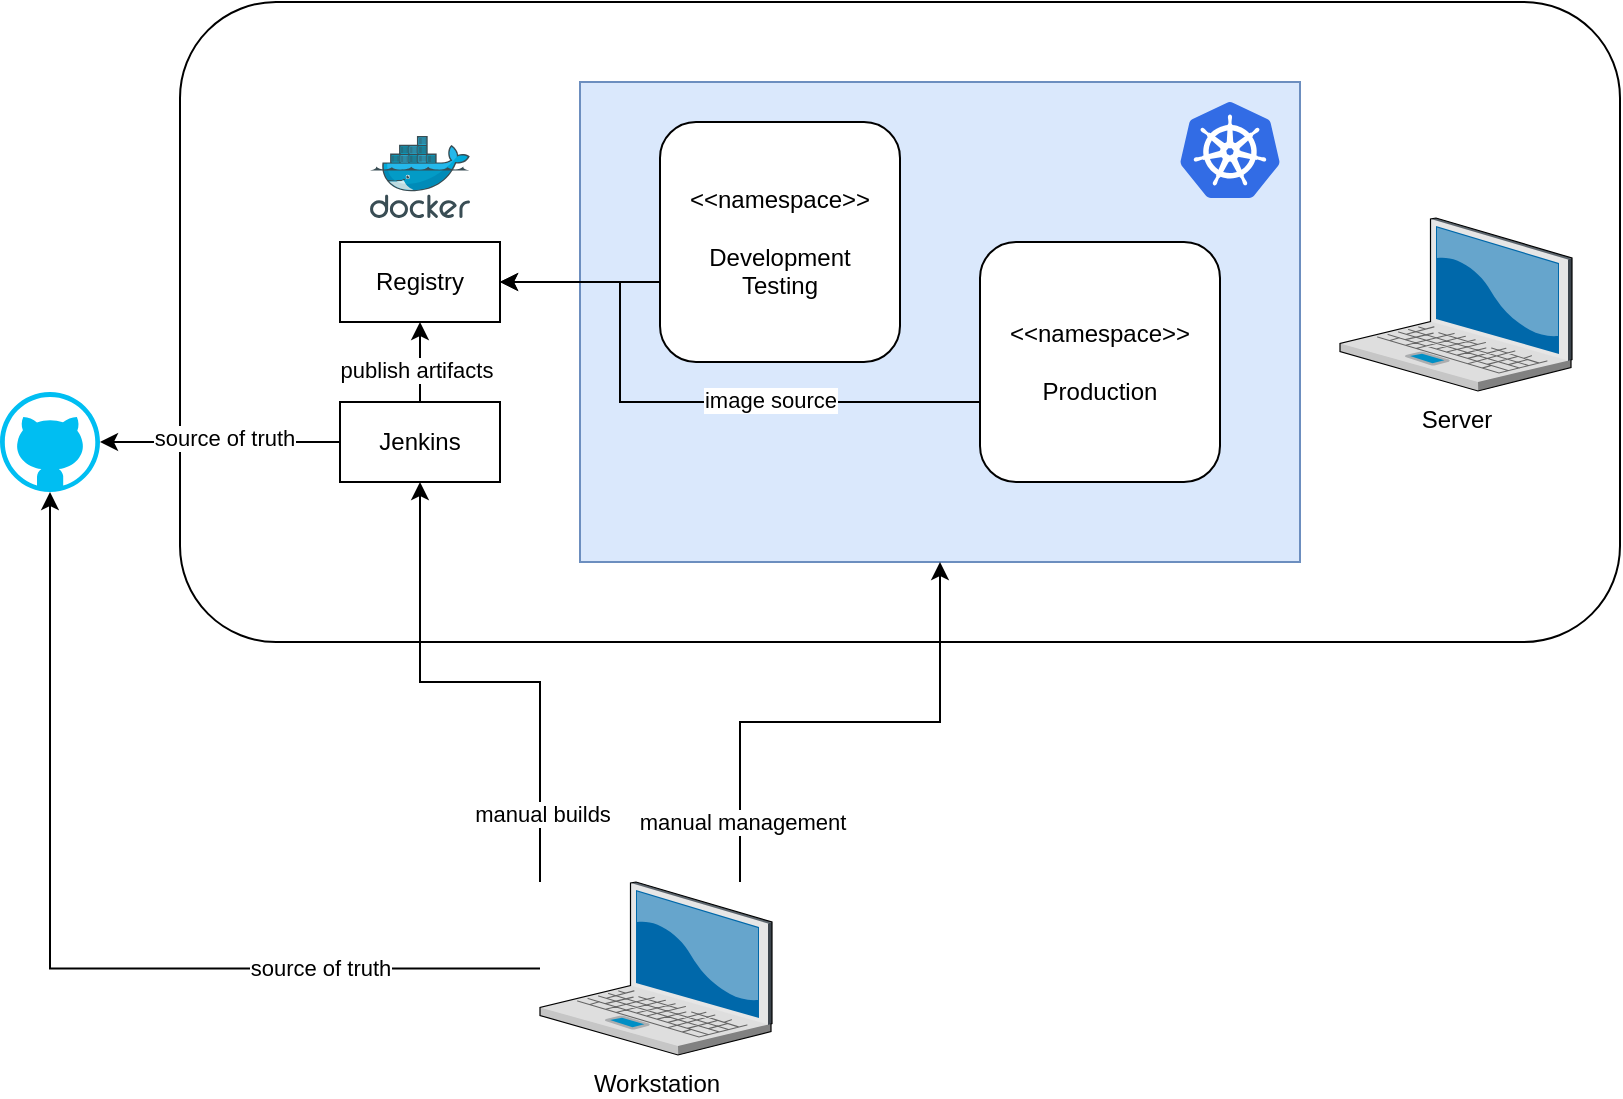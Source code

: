<mxfile version="13.0.3" type="device"><diagram id="l-gfiCCkYh7JJr1I-n8X" name="Page-1"><mxGraphModel dx="1773" dy="680" grid="1" gridSize="10" guides="1" tooltips="1" connect="1" arrows="1" fold="1" page="1" pageScale="1" pageWidth="827" pageHeight="1169" math="0" shadow="0"><root><mxCell id="0"/><mxCell id="1" parent="0"/><mxCell id="g0lZanDjphozpncMiLap-15" value="" style="rounded=1;whiteSpace=wrap;html=1;" vertex="1" parent="1"><mxGeometry x="-40" y="40" width="720" height="320" as="geometry"/></mxCell><mxCell id="g0lZanDjphozpncMiLap-4" value="" style="rounded=0;whiteSpace=wrap;html=1;fillColor=#dae8fc;strokeColor=#6c8ebf;" vertex="1" parent="1"><mxGeometry x="160" y="80" width="360" height="240" as="geometry"/></mxCell><mxCell id="g0lZanDjphozpncMiLap-23" style="edgeStyle=orthogonalEdgeStyle;rounded=0;orthogonalLoop=1;jettySize=auto;html=1;entryX=1;entryY=0.5;entryDx=0;entryDy=0;" edge="1" parent="1" source="g0lZanDjphozpncMiLap-1" target="g0lZanDjphozpncMiLap-8"><mxGeometry relative="1" as="geometry"><Array as="points"><mxPoint x="180" y="180"/><mxPoint x="180" y="180"/></Array></mxGeometry></mxCell><mxCell id="g0lZanDjphozpncMiLap-1" value="&amp;lt;&amp;lt;namespace&amp;gt;&amp;gt;&lt;br&gt;&lt;br&gt;Development&lt;br&gt;Testing" style="rounded=1;whiteSpace=wrap;html=1;" vertex="1" parent="1"><mxGeometry x="200" y="100" width="120" height="120" as="geometry"/></mxCell><mxCell id="g0lZanDjphozpncMiLap-24" style="edgeStyle=orthogonalEdgeStyle;rounded=0;orthogonalLoop=1;jettySize=auto;html=1;" edge="1" parent="1" source="g0lZanDjphozpncMiLap-3"><mxGeometry relative="1" as="geometry"><mxPoint x="120" y="180" as="targetPoint"/><Array as="points"><mxPoint x="180" y="240"/><mxPoint x="180" y="180"/></Array></mxGeometry></mxCell><mxCell id="g0lZanDjphozpncMiLap-25" value="image source" style="edgeLabel;html=1;align=center;verticalAlign=middle;resizable=0;points=[];" vertex="1" connectable="0" parent="g0lZanDjphozpncMiLap-24"><mxGeometry x="-0.3" y="-1" relative="1" as="geometry"><mxPoint as="offset"/></mxGeometry></mxCell><mxCell id="g0lZanDjphozpncMiLap-3" value="&amp;lt;&amp;lt;namespace&amp;gt;&amp;gt;&lt;br&gt;&lt;br&gt;Production" style="rounded=1;whiteSpace=wrap;html=1;" vertex="1" parent="1"><mxGeometry x="360" y="160" width="120" height="120" as="geometry"/></mxCell><mxCell id="g0lZanDjphozpncMiLap-5" value="" style="aspect=fixed;html=1;points=[];align=center;image;fontSize=12;image=img/lib/mscae/Kubernetes.svg;" vertex="1" parent="1"><mxGeometry x="460" y="90" width="50" height="48" as="geometry"/></mxCell><mxCell id="g0lZanDjphozpncMiLap-6" value="" style="aspect=fixed;html=1;points=[];align=center;image;fontSize=12;image=img/lib/mscae/Docker.svg;" vertex="1" parent="1"><mxGeometry x="55" y="107" width="50" height="41" as="geometry"/></mxCell><mxCell id="g0lZanDjphozpncMiLap-10" style="edgeStyle=orthogonalEdgeStyle;rounded=0;orthogonalLoop=1;jettySize=auto;html=1;entryX=1;entryY=0.5;entryDx=0;entryDy=0;entryPerimeter=0;" edge="1" parent="1" source="g0lZanDjphozpncMiLap-7" target="g0lZanDjphozpncMiLap-9"><mxGeometry relative="1" as="geometry"/></mxCell><mxCell id="g0lZanDjphozpncMiLap-12" value="source of truth" style="edgeLabel;html=1;align=center;verticalAlign=middle;resizable=0;points=[];" vertex="1" connectable="0" parent="g0lZanDjphozpncMiLap-10"><mxGeometry x="-0.033" relative="1" as="geometry"><mxPoint y="-2" as="offset"/></mxGeometry></mxCell><mxCell id="g0lZanDjphozpncMiLap-11" style="edgeStyle=orthogonalEdgeStyle;rounded=0;orthogonalLoop=1;jettySize=auto;html=1;entryX=0.5;entryY=1;entryDx=0;entryDy=0;" edge="1" parent="1" source="g0lZanDjphozpncMiLap-7" target="g0lZanDjphozpncMiLap-8"><mxGeometry relative="1" as="geometry"/></mxCell><mxCell id="g0lZanDjphozpncMiLap-13" value="publish artifacts" style="edgeLabel;html=1;align=center;verticalAlign=middle;resizable=0;points=[];" vertex="1" connectable="0" parent="g0lZanDjphozpncMiLap-11"><mxGeometry x="-0.19" y="2" relative="1" as="geometry"><mxPoint as="offset"/></mxGeometry></mxCell><mxCell id="g0lZanDjphozpncMiLap-7" value="Jenkins" style="rounded=0;whiteSpace=wrap;html=1;" vertex="1" parent="1"><mxGeometry x="40" y="240" width="80" height="40" as="geometry"/></mxCell><mxCell id="g0lZanDjphozpncMiLap-8" value="Registry" style="rounded=0;whiteSpace=wrap;html=1;" vertex="1" parent="1"><mxGeometry x="40" y="160" width="80" height="40" as="geometry"/></mxCell><mxCell id="g0lZanDjphozpncMiLap-9" value="" style="verticalLabelPosition=bottom;html=1;verticalAlign=top;align=center;strokeColor=none;fillColor=#00BEF2;shape=mxgraph.azure.github_code;pointerEvents=1;" vertex="1" parent="1"><mxGeometry x="-130" y="235" width="50" height="50" as="geometry"/></mxCell><mxCell id="g0lZanDjphozpncMiLap-17" style="edgeStyle=orthogonalEdgeStyle;rounded=0;orthogonalLoop=1;jettySize=auto;html=1;entryX=0.5;entryY=1;entryDx=0;entryDy=0;" edge="1" parent="1" source="g0lZanDjphozpncMiLap-14" target="g0lZanDjphozpncMiLap-7"><mxGeometry relative="1" as="geometry"><Array as="points"><mxPoint x="140" y="380"/><mxPoint x="80" y="380"/></Array></mxGeometry></mxCell><mxCell id="g0lZanDjphozpncMiLap-18" value="manual builds" style="edgeLabel;html=1;align=center;verticalAlign=middle;resizable=0;points=[];" vertex="1" connectable="0" parent="g0lZanDjphozpncMiLap-17"><mxGeometry x="0.044" relative="1" as="geometry"><mxPoint x="36" y="66" as="offset"/></mxGeometry></mxCell><mxCell id="g0lZanDjphozpncMiLap-19" style="edgeStyle=orthogonalEdgeStyle;rounded=0;orthogonalLoop=1;jettySize=auto;html=1;entryX=0.5;entryY=1;entryDx=0;entryDy=0;entryPerimeter=0;" edge="1" parent="1" source="g0lZanDjphozpncMiLap-14" target="g0lZanDjphozpncMiLap-9"><mxGeometry relative="1" as="geometry"/></mxCell><mxCell id="g0lZanDjphozpncMiLap-20" value="source of truth" style="edgeLabel;html=1;align=center;verticalAlign=middle;resizable=0;points=[];" vertex="1" connectable="0" parent="g0lZanDjphozpncMiLap-19"><mxGeometry x="-0.545" y="-1" relative="1" as="geometry"><mxPoint as="offset"/></mxGeometry></mxCell><mxCell id="g0lZanDjphozpncMiLap-21" style="edgeStyle=orthogonalEdgeStyle;rounded=0;orthogonalLoop=1;jettySize=auto;html=1;entryX=0.5;entryY=1;entryDx=0;entryDy=0;" edge="1" parent="1" source="g0lZanDjphozpncMiLap-14" target="g0lZanDjphozpncMiLap-4"><mxGeometry relative="1" as="geometry"><mxPoint x="270" y="380" as="targetPoint"/><Array as="points"><mxPoint x="240" y="400"/><mxPoint x="340" y="400"/></Array></mxGeometry></mxCell><mxCell id="g0lZanDjphozpncMiLap-22" value="manual management" style="edgeLabel;html=1;align=center;verticalAlign=middle;resizable=0;points=[];" vertex="1" connectable="0" parent="g0lZanDjphozpncMiLap-21"><mxGeometry x="-0.769" y="-1" relative="1" as="geometry"><mxPoint as="offset"/></mxGeometry></mxCell><mxCell id="g0lZanDjphozpncMiLap-14" value="Workstation" style="verticalLabelPosition=bottom;aspect=fixed;html=1;verticalAlign=top;strokeColor=none;align=center;outlineConnect=0;shape=mxgraph.citrix.laptop_2;" vertex="1" parent="1"><mxGeometry x="140" y="480" width="116" height="86.5" as="geometry"/></mxCell><mxCell id="g0lZanDjphozpncMiLap-16" value="Server" style="verticalLabelPosition=bottom;aspect=fixed;html=1;verticalAlign=top;strokeColor=none;align=center;outlineConnect=0;shape=mxgraph.citrix.laptop_2;" vertex="1" parent="1"><mxGeometry x="540" y="148" width="116" height="86.5" as="geometry"/></mxCell></root></mxGraphModel></diagram></mxfile>